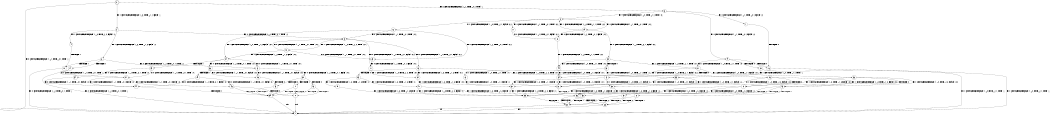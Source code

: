 digraph BCG {
size = "7, 10.5";
center = TRUE;
node [shape = circle];
0 [peripheries = 2];
0 -> 1 [label = "EX !0 !ATOMIC_EXCH_BRANCH (1, +1, TRUE, +0, 1, TRUE) !::"];
0 -> 2 [label = "EX !1 !ATOMIC_EXCH_BRANCH (1, +0, TRUE, +1, 1, FALSE) !::"];
0 -> 3 [label = "EX !0 !ATOMIC_EXCH_BRANCH (1, +1, TRUE, +0, 1, TRUE) !::"];
2 -> 4 [label = "EX !1 !ATOMIC_EXCH_BRANCH (1, +0, TRUE, +1, 2, FALSE) !:1:"];
2 -> 5 [label = "EX !0 !ATOMIC_EXCH_BRANCH (1, +1, TRUE, +0, 1, TRUE) !:1:"];
2 -> 6 [label = "EX !1 !ATOMIC_EXCH_BRANCH (1, +0, TRUE, +1, 2, FALSE) !:1:"];
3 -> 7 [label = "EX !0 !ATOMIC_EXCH_BRANCH (1, +1, TRUE, +0, 1, FALSE) !:0:"];
3 -> 8 [label = "EX !1 !ATOMIC_EXCH_BRANCH (1, +0, TRUE, +1, 1, TRUE) !:0:"];
3 -> 9 [label = "EX !0 !ATOMIC_EXCH_BRANCH (1, +1, TRUE, +0, 1, FALSE) !:0:"];
4 -> 10 [label = "TERMINATE !1"];
5 -> 11 [label = "EX !0 !ATOMIC_EXCH_BRANCH (1, +1, TRUE, +0, 1, FALSE) !:0:1:"];
5 -> 12 [label = "EX !1 !ATOMIC_EXCH_BRANCH (1, +0, TRUE, +1, 2, TRUE) !:0:1:"];
5 -> 13 [label = "EX !0 !ATOMIC_EXCH_BRANCH (1, +1, TRUE, +0, 1, FALSE) !:0:1:"];
6 -> 10 [label = "TERMINATE !1"];
6 -> 14 [label = "TERMINATE !1"];
6 -> 15 [label = "EX !0 !ATOMIC_EXCH_BRANCH (1, +1, TRUE, +0, 1, TRUE) !:1:"];
7 -> 16 [label = "TERMINATE !0"];
8 -> 17 [label = "EX !0 !ATOMIC_EXCH_BRANCH (1, +1, TRUE, +0, 1, TRUE) !:0:1:"];
8 -> 18 [label = "EX !1 !ATOMIC_EXCH_BRANCH (1, +0, TRUE, +1, 1, FALSE) !:0:1:"];
8 -> 19 [label = "EX !0 !ATOMIC_EXCH_BRANCH (1, +1, TRUE, +0, 1, TRUE) !:0:1:"];
9 -> 16 [label = "TERMINATE !0"];
9 -> 20 [label = "TERMINATE !0"];
9 -> 21 [label = "EX !1 !ATOMIC_EXCH_BRANCH (1, +0, TRUE, +1, 1, TRUE) !:0:"];
10 -> 1 [label = "EX !0 !ATOMIC_EXCH_BRANCH (1, +1, TRUE, +0, 1, TRUE) !::"];
11 -> 22 [label = "EX !1 !ATOMIC_EXCH_BRANCH (1, +0, TRUE, +1, 2, TRUE) !:0:1:"];
12 -> 23 [label = "EX !0 !ATOMIC_EXCH_BRANCH (1, +1, TRUE, +0, 1, TRUE) !:0:1:"];
12 -> 24 [label = "EX !1 !ATOMIC_EXCH_BRANCH (1, +0, TRUE, +1, 2, FALSE) !:0:1:"];
12 -> 5 [label = "EX !0 !ATOMIC_EXCH_BRANCH (1, +1, TRUE, +0, 1, TRUE) !:0:1:"];
13 -> 22 [label = "EX !1 !ATOMIC_EXCH_BRANCH (1, +0, TRUE, +1, 2, TRUE) !:0:1:"];
13 -> 25 [label = "TERMINATE !0"];
13 -> 26 [label = "EX !1 !ATOMIC_EXCH_BRANCH (1, +0, TRUE, +1, 2, TRUE) !:0:1:"];
14 -> 1 [label = "EX !0 !ATOMIC_EXCH_BRANCH (1, +1, TRUE, +0, 1, TRUE) !::"];
14 -> 27 [label = "EX !0 !ATOMIC_EXCH_BRANCH (1, +1, TRUE, +0, 1, TRUE) !::"];
15 -> 28 [label = "EX !0 !ATOMIC_EXCH_BRANCH (1, +1, TRUE, +0, 1, FALSE) !:0:1:"];
15 -> 29 [label = "TERMINATE !1"];
15 -> 30 [label = "EX !0 !ATOMIC_EXCH_BRANCH (1, +1, TRUE, +0, 1, FALSE) !:0:1:"];
16 -> 1 [label = "EX !1 !ATOMIC_EXCH_BRANCH (1, +0, TRUE, +1, 1, TRUE) !::"];
17 -> 31 [label = "EX !0 !ATOMIC_EXCH_BRANCH (1, +1, TRUE, +0, 1, FALSE) !:0:1:"];
18 -> 23 [label = "EX !0 !ATOMIC_EXCH_BRANCH (1, +1, TRUE, +0, 1, TRUE) !:0:1:"];
18 -> 24 [label = "EX !1 !ATOMIC_EXCH_BRANCH (1, +0, TRUE, +1, 2, FALSE) !:0:1:"];
18 -> 5 [label = "EX !0 !ATOMIC_EXCH_BRANCH (1, +1, TRUE, +0, 1, TRUE) !:0:1:"];
19 -> 31 [label = "EX !0 !ATOMIC_EXCH_BRANCH (1, +1, TRUE, +0, 1, FALSE) !:0:1:"];
19 -> 8 [label = "EX !1 !ATOMIC_EXCH_BRANCH (1, +0, TRUE, +1, 1, TRUE) !:0:1:"];
19 -> 32 [label = "EX !0 !ATOMIC_EXCH_BRANCH (1, +1, TRUE, +0, 1, FALSE) !:0:1:"];
20 -> 1 [label = "EX !1 !ATOMIC_EXCH_BRANCH (1, +0, TRUE, +1, 1, TRUE) !::"];
20 -> 33 [label = "EX !1 !ATOMIC_EXCH_BRANCH (1, +0, TRUE, +1, 1, TRUE) !::"];
21 -> 34 [label = "EX !1 !ATOMIC_EXCH_BRANCH (1, +0, TRUE, +1, 1, FALSE) !:0:1:"];
21 -> 35 [label = "TERMINATE !0"];
21 -> 36 [label = "EX !1 !ATOMIC_EXCH_BRANCH (1, +0, TRUE, +1, 1, FALSE) !:0:1:"];
22 -> 37 [label = "EX !1 !ATOMIC_EXCH_BRANCH (1, +0, TRUE, +1, 2, FALSE) !:0:1:"];
23 -> 11 [label = "EX !0 !ATOMIC_EXCH_BRANCH (1, +1, TRUE, +0, 1, FALSE) !:0:1:"];
24 -> 38 [label = "EX !0 !ATOMIC_EXCH_BRANCH (1, +1, TRUE, +0, 1, TRUE) !:0:1:"];
24 -> 39 [label = "TERMINATE !1"];
24 -> 15 [label = "EX !0 !ATOMIC_EXCH_BRANCH (1, +1, TRUE, +0, 1, TRUE) !:0:1:"];
25 -> 40 [label = "EX !1 !ATOMIC_EXCH_BRANCH (1, +0, TRUE, +1, 2, TRUE) !:1:"];
25 -> 41 [label = "EX !1 !ATOMIC_EXCH_BRANCH (1, +0, TRUE, +1, 2, TRUE) !:1:"];
26 -> 37 [label = "EX !1 !ATOMIC_EXCH_BRANCH (1, +0, TRUE, +1, 2, FALSE) !:0:1:"];
26 -> 42 [label = "TERMINATE !0"];
26 -> 43 [label = "EX !1 !ATOMIC_EXCH_BRANCH (1, +0, TRUE, +1, 2, FALSE) !:0:1:"];
27 -> 44 [label = "EX !0 !ATOMIC_EXCH_BRANCH (1, +1, TRUE, +0, 1, FALSE) !:0:"];
27 -> 45 [label = "EX !0 !ATOMIC_EXCH_BRANCH (1, +1, TRUE, +0, 1, FALSE) !:0:"];
28 -> 46 [label = "TERMINATE !0"];
29 -> 44 [label = "EX !0 !ATOMIC_EXCH_BRANCH (1, +1, TRUE, +0, 1, FALSE) !:0:"];
29 -> 45 [label = "EX !0 !ATOMIC_EXCH_BRANCH (1, +1, TRUE, +0, 1, FALSE) !:0:"];
30 -> 46 [label = "TERMINATE !0"];
30 -> 47 [label = "TERMINATE !1"];
30 -> 48 [label = "TERMINATE !0"];
31 -> 49 [label = "EX !1 !ATOMIC_EXCH_BRANCH (1, +0, TRUE, +1, 1, TRUE) !:0:1:"];
32 -> 49 [label = "EX !1 !ATOMIC_EXCH_BRANCH (1, +0, TRUE, +1, 1, TRUE) !:0:1:"];
32 -> 50 [label = "TERMINATE !0"];
32 -> 21 [label = "EX !1 !ATOMIC_EXCH_BRANCH (1, +0, TRUE, +1, 1, TRUE) !:0:1:"];
33 -> 51 [label = "EX !1 !ATOMIC_EXCH_BRANCH (1, +0, TRUE, +1, 1, FALSE) !:1:"];
33 -> 52 [label = "EX !1 !ATOMIC_EXCH_BRANCH (1, +0, TRUE, +1, 1, FALSE) !:1:"];
34 -> 37 [label = "EX !1 !ATOMIC_EXCH_BRANCH (1, +0, TRUE, +1, 2, FALSE) !:0:1:"];
35 -> 51 [label = "EX !1 !ATOMIC_EXCH_BRANCH (1, +0, TRUE, +1, 1, FALSE) !:1:"];
35 -> 52 [label = "EX !1 !ATOMIC_EXCH_BRANCH (1, +0, TRUE, +1, 1, FALSE) !:1:"];
36 -> 37 [label = "EX !1 !ATOMIC_EXCH_BRANCH (1, +0, TRUE, +1, 2, FALSE) !:0:1:"];
36 -> 42 [label = "TERMINATE !0"];
36 -> 43 [label = "EX !1 !ATOMIC_EXCH_BRANCH (1, +0, TRUE, +1, 2, FALSE) !:0:1:"];
37 -> 53 [label = "TERMINATE !0"];
38 -> 28 [label = "EX !0 !ATOMIC_EXCH_BRANCH (1, +1, TRUE, +0, 1, FALSE) !:0:1:"];
39 -> 54 [label = "EX !0 !ATOMIC_EXCH_BRANCH (1, +1, TRUE, +0, 1, TRUE) !:0:"];
39 -> 27 [label = "EX !0 !ATOMIC_EXCH_BRANCH (1, +1, TRUE, +0, 1, TRUE) !:0:"];
40 -> 55 [label = "EX !1 !ATOMIC_EXCH_BRANCH (1, +0, TRUE, +1, 2, FALSE) !:1:"];
41 -> 55 [label = "EX !1 !ATOMIC_EXCH_BRANCH (1, +0, TRUE, +1, 2, FALSE) !:1:"];
41 -> 56 [label = "EX !1 !ATOMIC_EXCH_BRANCH (1, +0, TRUE, +1, 2, FALSE) !:1:"];
42 -> 55 [label = "EX !1 !ATOMIC_EXCH_BRANCH (1, +0, TRUE, +1, 2, FALSE) !:1:"];
42 -> 56 [label = "EX !1 !ATOMIC_EXCH_BRANCH (1, +0, TRUE, +1, 2, FALSE) !:1:"];
43 -> 53 [label = "TERMINATE !0"];
43 -> 57 [label = "TERMINATE !1"];
43 -> 58 [label = "TERMINATE !0"];
44 -> 59 [label = "TERMINATE !0"];
45 -> 59 [label = "TERMINATE !0"];
45 -> 60 [label = "TERMINATE !0"];
46 -> 59 [label = "TERMINATE !1"];
47 -> 59 [label = "TERMINATE !0"];
47 -> 60 [label = "TERMINATE !0"];
48 -> 59 [label = "TERMINATE !1"];
48 -> 60 [label = "TERMINATE !1"];
49 -> 34 [label = "EX !1 !ATOMIC_EXCH_BRANCH (1, +0, TRUE, +1, 1, FALSE) !:0:1:"];
50 -> 61 [label = "EX !1 !ATOMIC_EXCH_BRANCH (1, +0, TRUE, +1, 1, TRUE) !:1:"];
50 -> 33 [label = "EX !1 !ATOMIC_EXCH_BRANCH (1, +0, TRUE, +1, 1, TRUE) !:1:"];
51 -> 55 [label = "EX !1 !ATOMIC_EXCH_BRANCH (1, +0, TRUE, +1, 2, FALSE) !:1:"];
52 -> 55 [label = "EX !1 !ATOMIC_EXCH_BRANCH (1, +0, TRUE, +1, 2, FALSE) !:1:"];
52 -> 56 [label = "EX !1 !ATOMIC_EXCH_BRANCH (1, +0, TRUE, +1, 2, FALSE) !:1:"];
53 -> 62 [label = "TERMINATE !1"];
54 -> 44 [label = "EX !0 !ATOMIC_EXCH_BRANCH (1, +1, TRUE, +0, 1, FALSE) !:0:"];
55 -> 62 [label = "TERMINATE !1"];
56 -> 62 [label = "TERMINATE !1"];
56 -> 63 [label = "TERMINATE !1"];
57 -> 62 [label = "TERMINATE !0"];
57 -> 63 [label = "TERMINATE !0"];
58 -> 62 [label = "TERMINATE !1"];
58 -> 63 [label = "TERMINATE !1"];
59 -> 1 [label = "exit"];
60 -> 1 [label = "exit"];
61 -> 51 [label = "EX !1 !ATOMIC_EXCH_BRANCH (1, +0, TRUE, +1, 1, FALSE) !:1:"];
62 -> 1 [label = "exit"];
63 -> 1 [label = "exit"];
}
